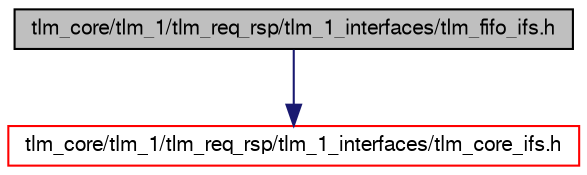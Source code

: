 digraph G
{
  edge [fontname="FreeSans",fontsize="10",labelfontname="FreeSans",labelfontsize="10"];
  node [fontname="FreeSans",fontsize="10",shape=record];
  Node1 [label="tlm_core/tlm_1/tlm_req_rsp/tlm_1_interfaces/tlm_fifo_ifs.h",height=0.2,width=0.4,color="black", fillcolor="grey75", style="filled" fontcolor="black"];
  Node1 -> Node2 [color="midnightblue",fontsize="10",style="solid",fontname="FreeSans"];
  Node2 [label="tlm_core/tlm_1/tlm_req_rsp/tlm_1_interfaces/tlm_core_ifs.h",height=0.2,width=0.4,color="red", fillcolor="white", style="filled",URL="$a00129.html"];
}
